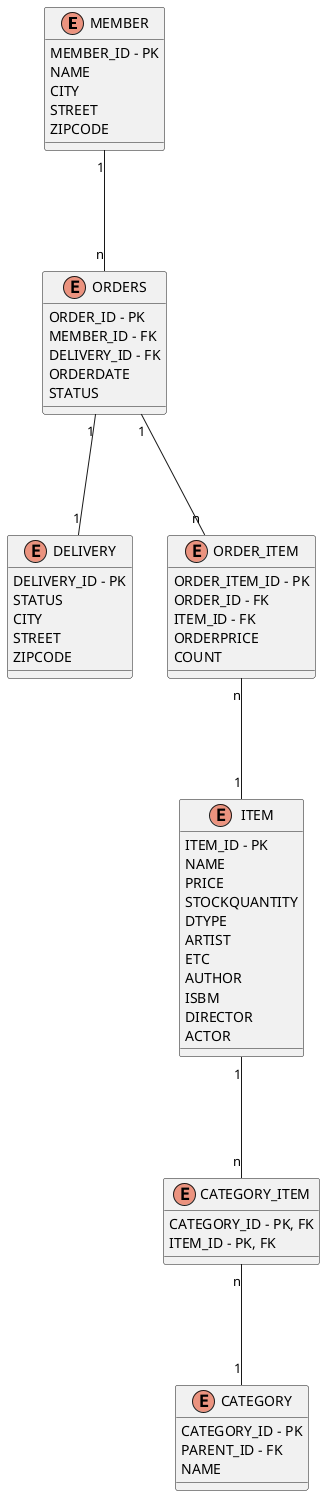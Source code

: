 @startuml
'https://plantuml.com/class-diagram

enum MEMBER{
    MEMBER_ID - PK
    NAME
    CITY
    STREET
    ZIPCODE
}

enum ORDERS {
    ORDER_ID - PK
    MEMBER_ID - FK
    DELIVERY_ID - FK
    ORDERDATE
    STATUS
}

enum DELIVERY{
    DELIVERY_ID - PK
    STATUS
    CITY
    STREET
    ZIPCODE
}

enum ORDER_ITEM{
    ORDER_ITEM_ID - PK
    ORDER_ID - FK
    ITEM_ID - FK
    ORDERPRICE
    COUNT
}

enum ITEM {
    ITEM_ID - PK
    NAME
    PRICE
    STOCKQUANTITY
    DTYPE
    ARTIST
    ETC
    AUTHOR
    ISBM
    DIRECTOR
    ACTOR
}

enum CATEGORY_ITEM{
    CATEGORY_ID - PK, FK
    ITEM_ID - PK, FK
}

enum CATEGORY{
    CATEGORY_ID - PK
    PARENT_ID - FK
    NAME
}

MEMBER "1"---"n" ORDERS
ORDERS "1"---"1" DELIVERY
ORDERS "1" --- "n" ORDER_ITEM
ORDER_ITEM "n" --- "1" ITEM
ITEM "1" --- "n" CATEGORY_ITEM
CATEGORY_ITEM "n" --- "1" CATEGORY

@enduml
